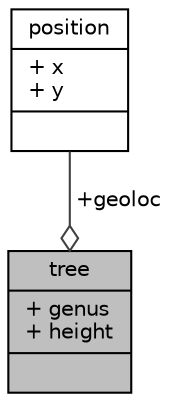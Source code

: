 digraph "tree"
{
 // LATEX_PDF_SIZE
  edge [fontname="Helvetica",fontsize="10",labelfontname="Helvetica",labelfontsize="10"];
  node [fontname="Helvetica",fontsize="10",shape=record];
  Node1 [label="{tree\n|+ genus\l+ height\l|}",height=0.2,width=0.4,color="black", fillcolor="grey75", style="filled", fontcolor="black",tooltip="structure informations importantes concernant un arbre"];
  Node2 -> Node1 [color="grey25",fontsize="10",style="solid",label=" +geoloc" ,arrowhead="odiamond",fontname="Helvetica"];
  Node2 [label="{position\n|+ x\l+ y\l|}",height=0.2,width=0.4,color="black", fillcolor="white", style="filled",URL="$structposition.html",tooltip="structure donnant la localisation d'un arbre"];
}
